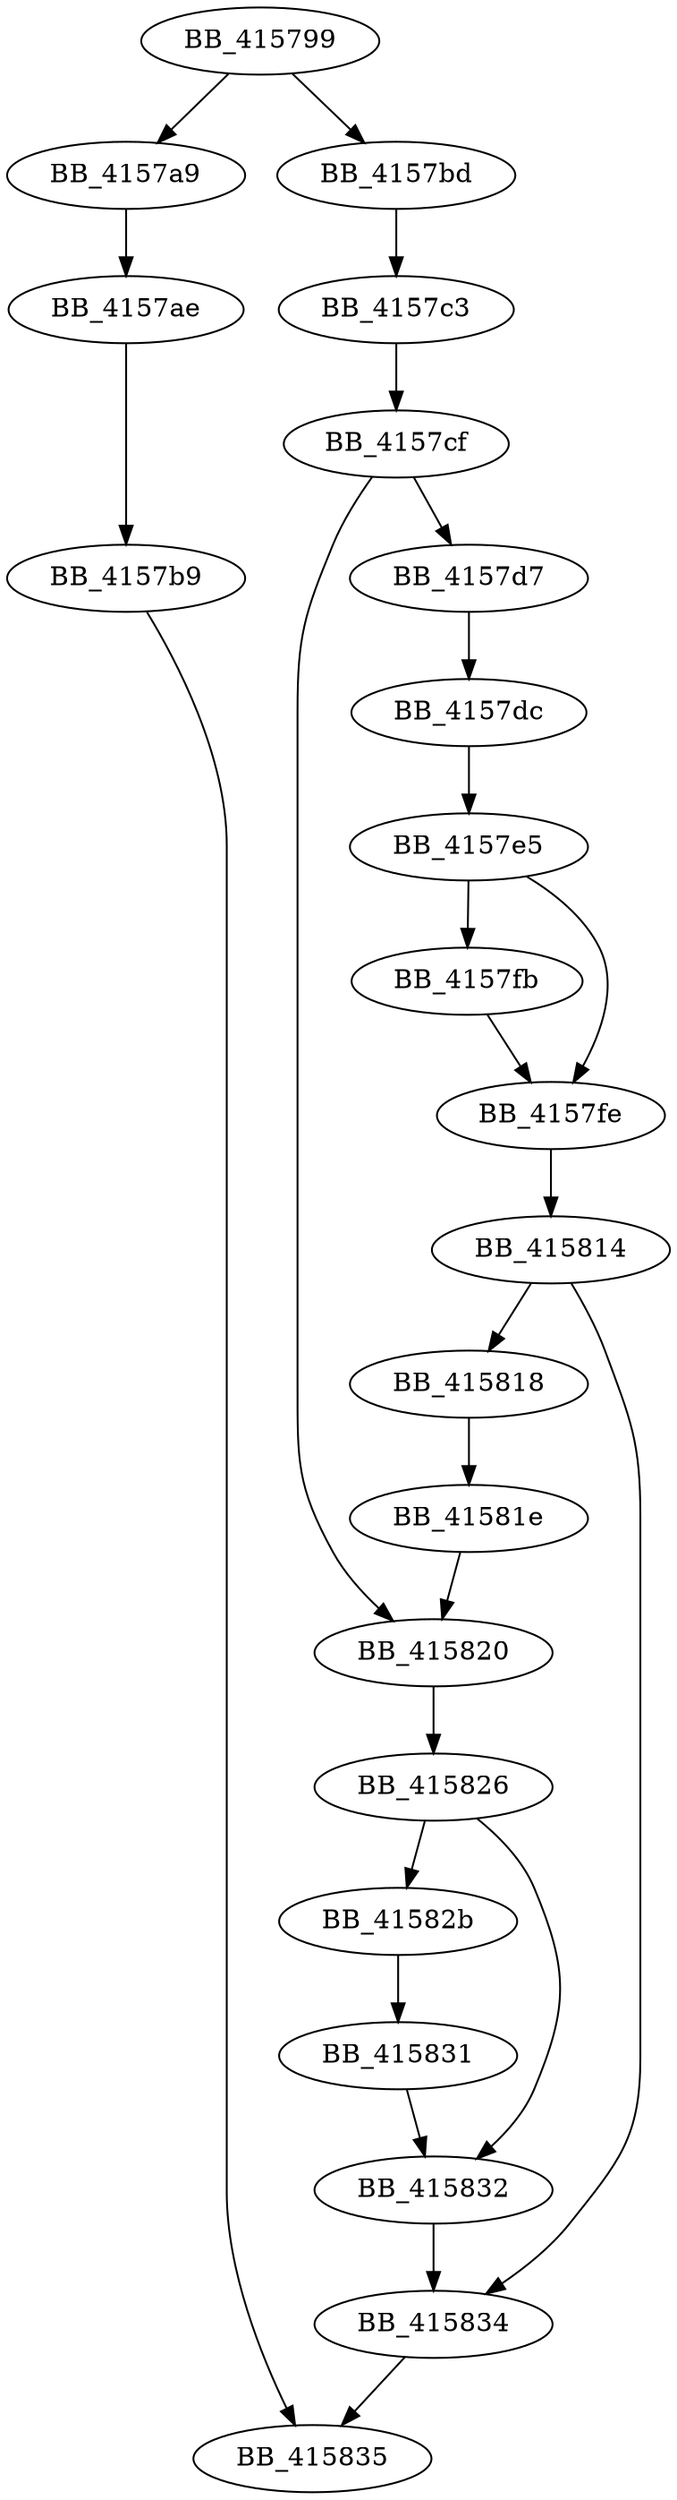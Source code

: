 DiGraph __beginthreadex{
BB_415799->BB_4157a9
BB_415799->BB_4157bd
BB_4157a9->BB_4157ae
BB_4157ae->BB_4157b9
BB_4157b9->BB_415835
BB_4157bd->BB_4157c3
BB_4157c3->BB_4157cf
BB_4157cf->BB_4157d7
BB_4157cf->BB_415820
BB_4157d7->BB_4157dc
BB_4157dc->BB_4157e5
BB_4157e5->BB_4157fb
BB_4157e5->BB_4157fe
BB_4157fb->BB_4157fe
BB_4157fe->BB_415814
BB_415814->BB_415818
BB_415814->BB_415834
BB_415818->BB_41581e
BB_41581e->BB_415820
BB_415820->BB_415826
BB_415826->BB_41582b
BB_415826->BB_415832
BB_41582b->BB_415831
BB_415831->BB_415832
BB_415832->BB_415834
BB_415834->BB_415835
}
